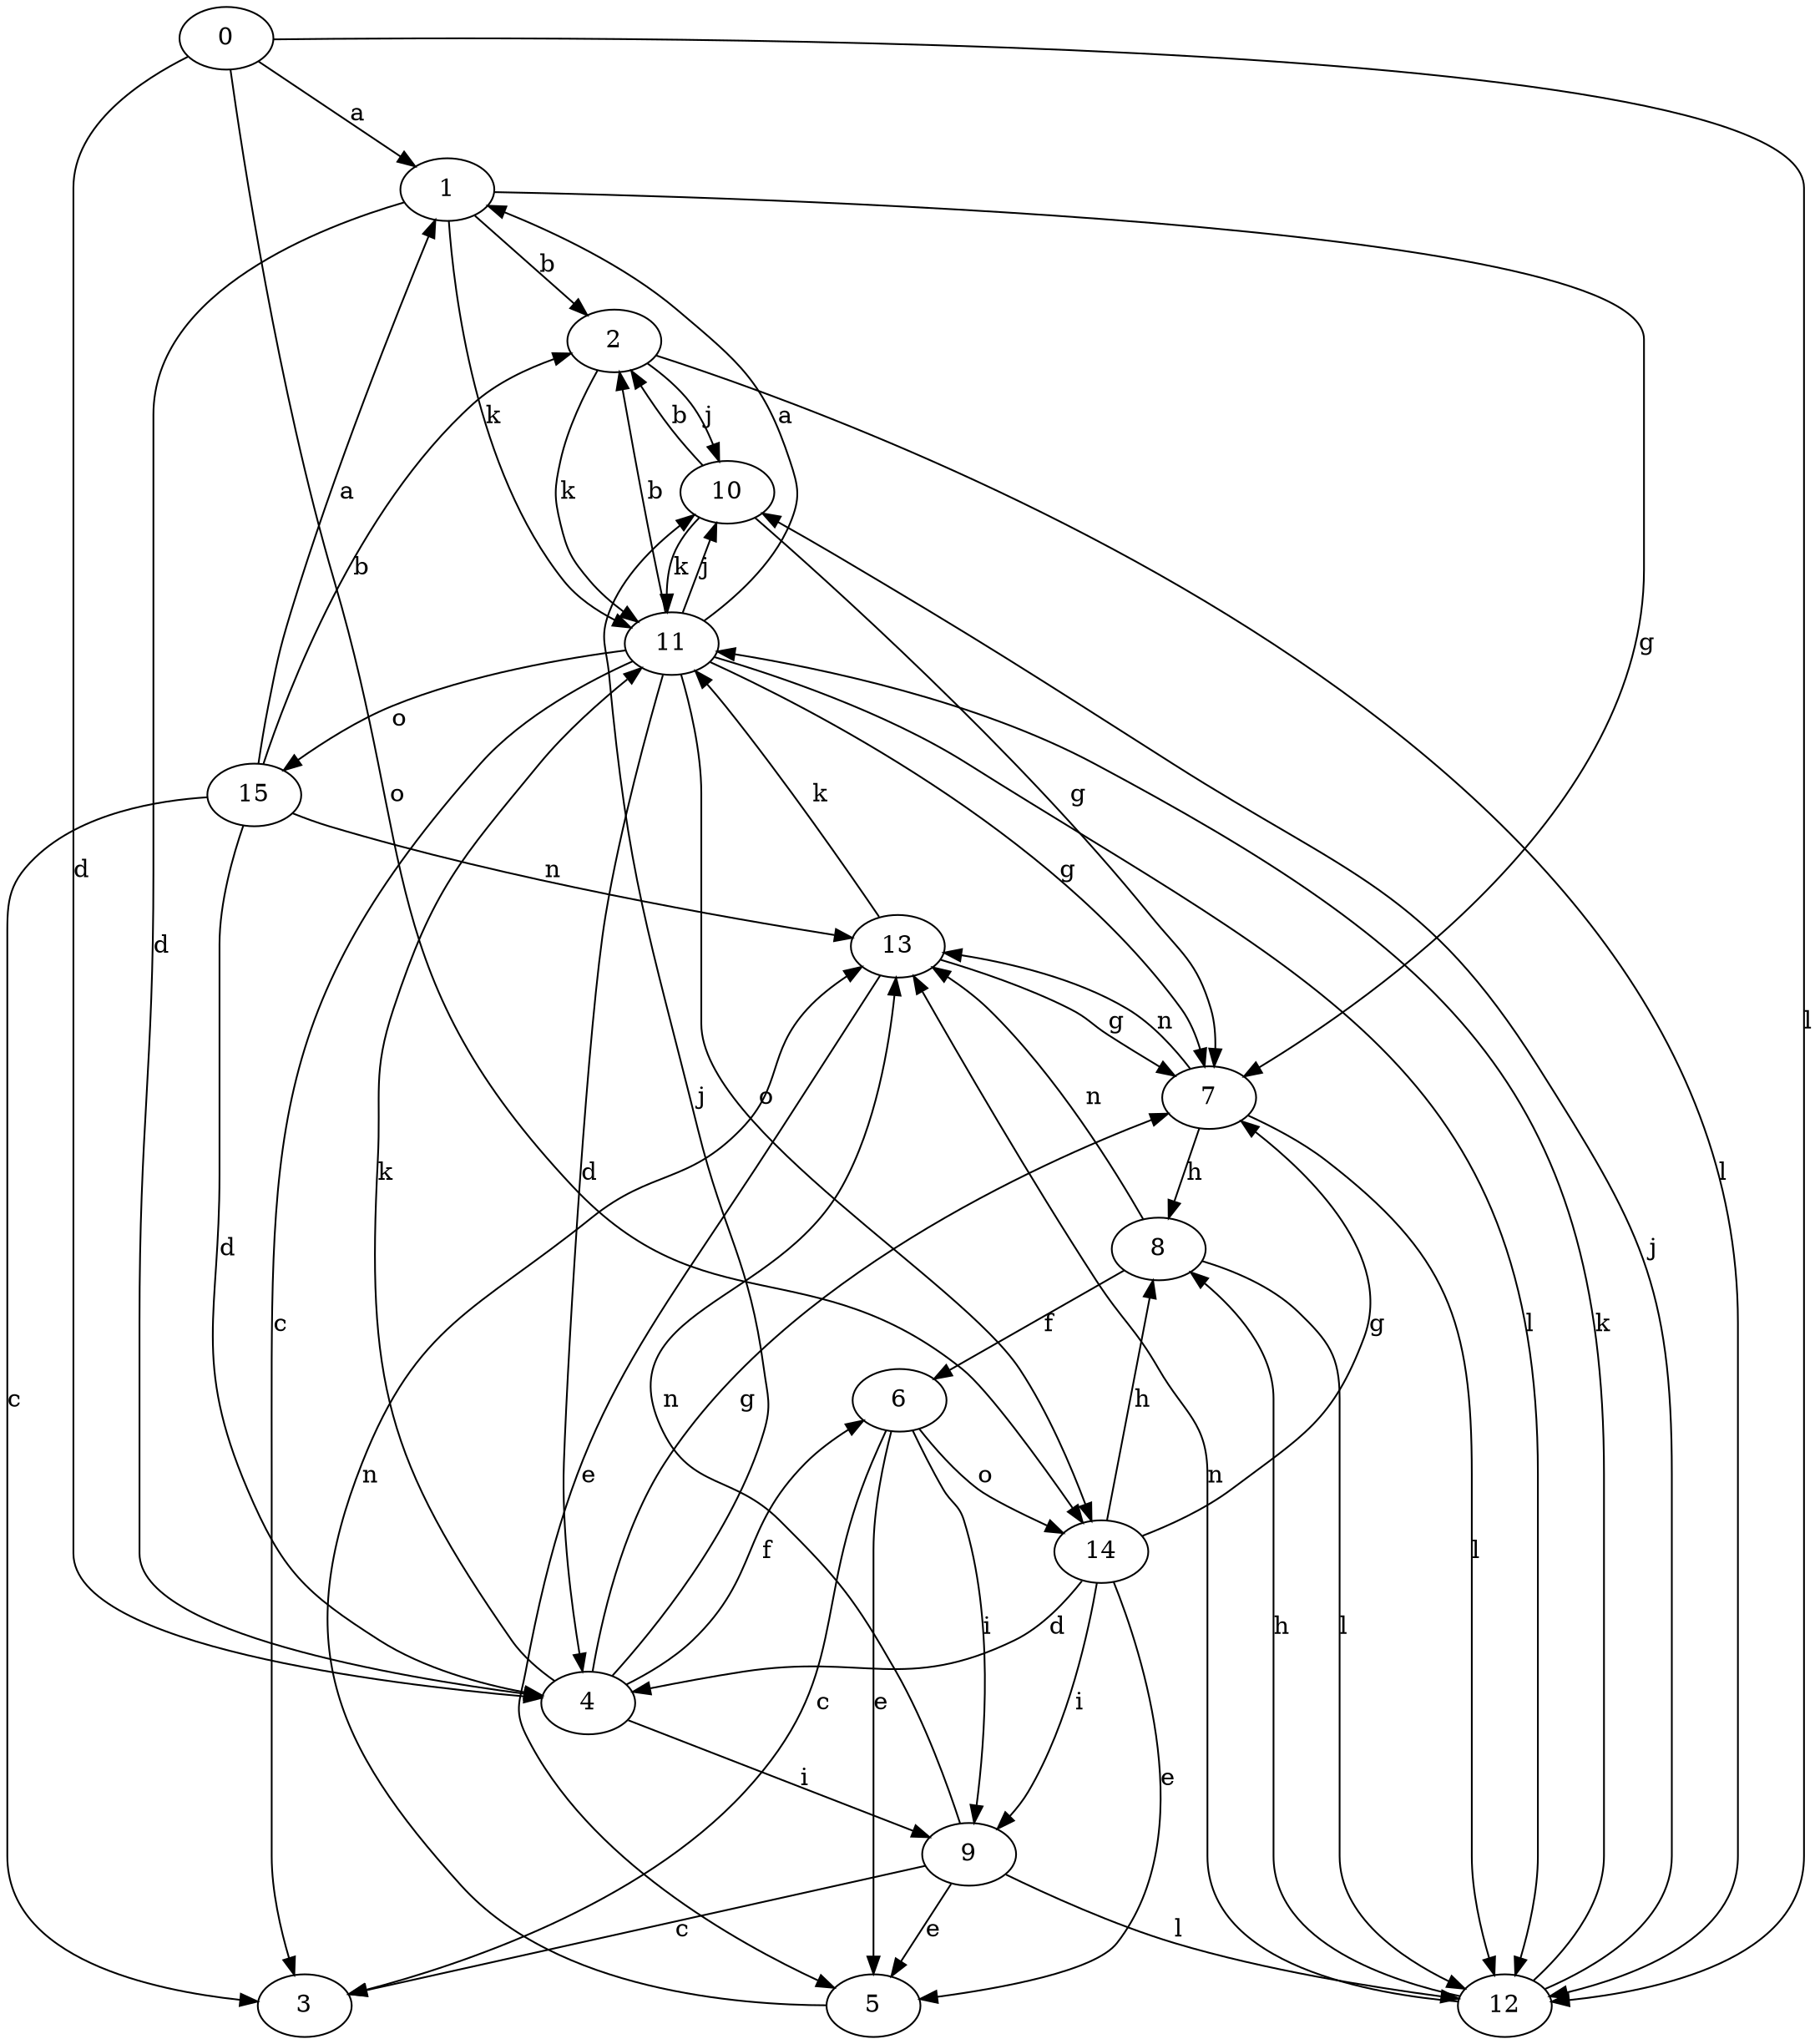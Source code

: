 strict digraph  {
0;
1;
2;
3;
4;
5;
6;
7;
8;
9;
10;
11;
12;
13;
14;
15;
0 -> 1  [label=a];
0 -> 4  [label=d];
0 -> 12  [label=l];
0 -> 14  [label=o];
1 -> 2  [label=b];
1 -> 4  [label=d];
1 -> 7  [label=g];
1 -> 11  [label=k];
2 -> 10  [label=j];
2 -> 11  [label=k];
2 -> 12  [label=l];
4 -> 6  [label=f];
4 -> 7  [label=g];
4 -> 9  [label=i];
4 -> 10  [label=j];
4 -> 11  [label=k];
5 -> 13  [label=n];
6 -> 3  [label=c];
6 -> 5  [label=e];
6 -> 9  [label=i];
6 -> 14  [label=o];
7 -> 8  [label=h];
7 -> 12  [label=l];
7 -> 13  [label=n];
8 -> 6  [label=f];
8 -> 12  [label=l];
8 -> 13  [label=n];
9 -> 3  [label=c];
9 -> 5  [label=e];
9 -> 12  [label=l];
9 -> 13  [label=n];
10 -> 2  [label=b];
10 -> 7  [label=g];
10 -> 11  [label=k];
11 -> 1  [label=a];
11 -> 2  [label=b];
11 -> 3  [label=c];
11 -> 4  [label=d];
11 -> 7  [label=g];
11 -> 10  [label=j];
11 -> 12  [label=l];
11 -> 14  [label=o];
11 -> 15  [label=o];
12 -> 8  [label=h];
12 -> 10  [label=j];
12 -> 11  [label=k];
12 -> 13  [label=n];
13 -> 5  [label=e];
13 -> 7  [label=g];
13 -> 11  [label=k];
14 -> 4  [label=d];
14 -> 5  [label=e];
14 -> 7  [label=g];
14 -> 8  [label=h];
14 -> 9  [label=i];
15 -> 1  [label=a];
15 -> 2  [label=b];
15 -> 3  [label=c];
15 -> 4  [label=d];
15 -> 13  [label=n];
}
